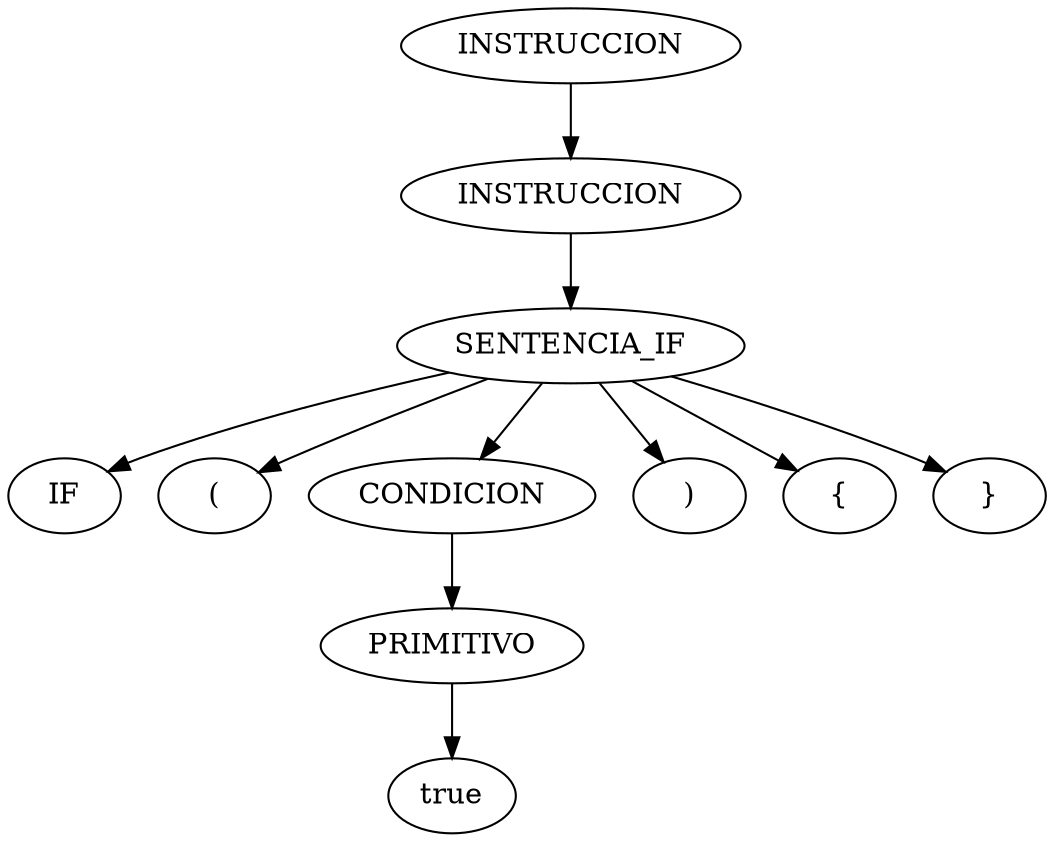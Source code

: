 digraph {
n0[label="INSTRUCCION"];
n34[label="INSTRUCCION"];
n0->n34;
n35[label="SENTENCIA_IF"];
n34->n35;
n36[label="IF"];
n35->n36;
n37[label="("];
n35->n37;
n38[label="CONDICION"];
n35->n38;
n39[label="PRIMITIVO"];
n38->n39;
n40[label="true"];
n39->n40;
n41[label=")"];
n35->n41;
n42[label="{"];
n35->n42;
n43[label="}"];
n35->n43;
}